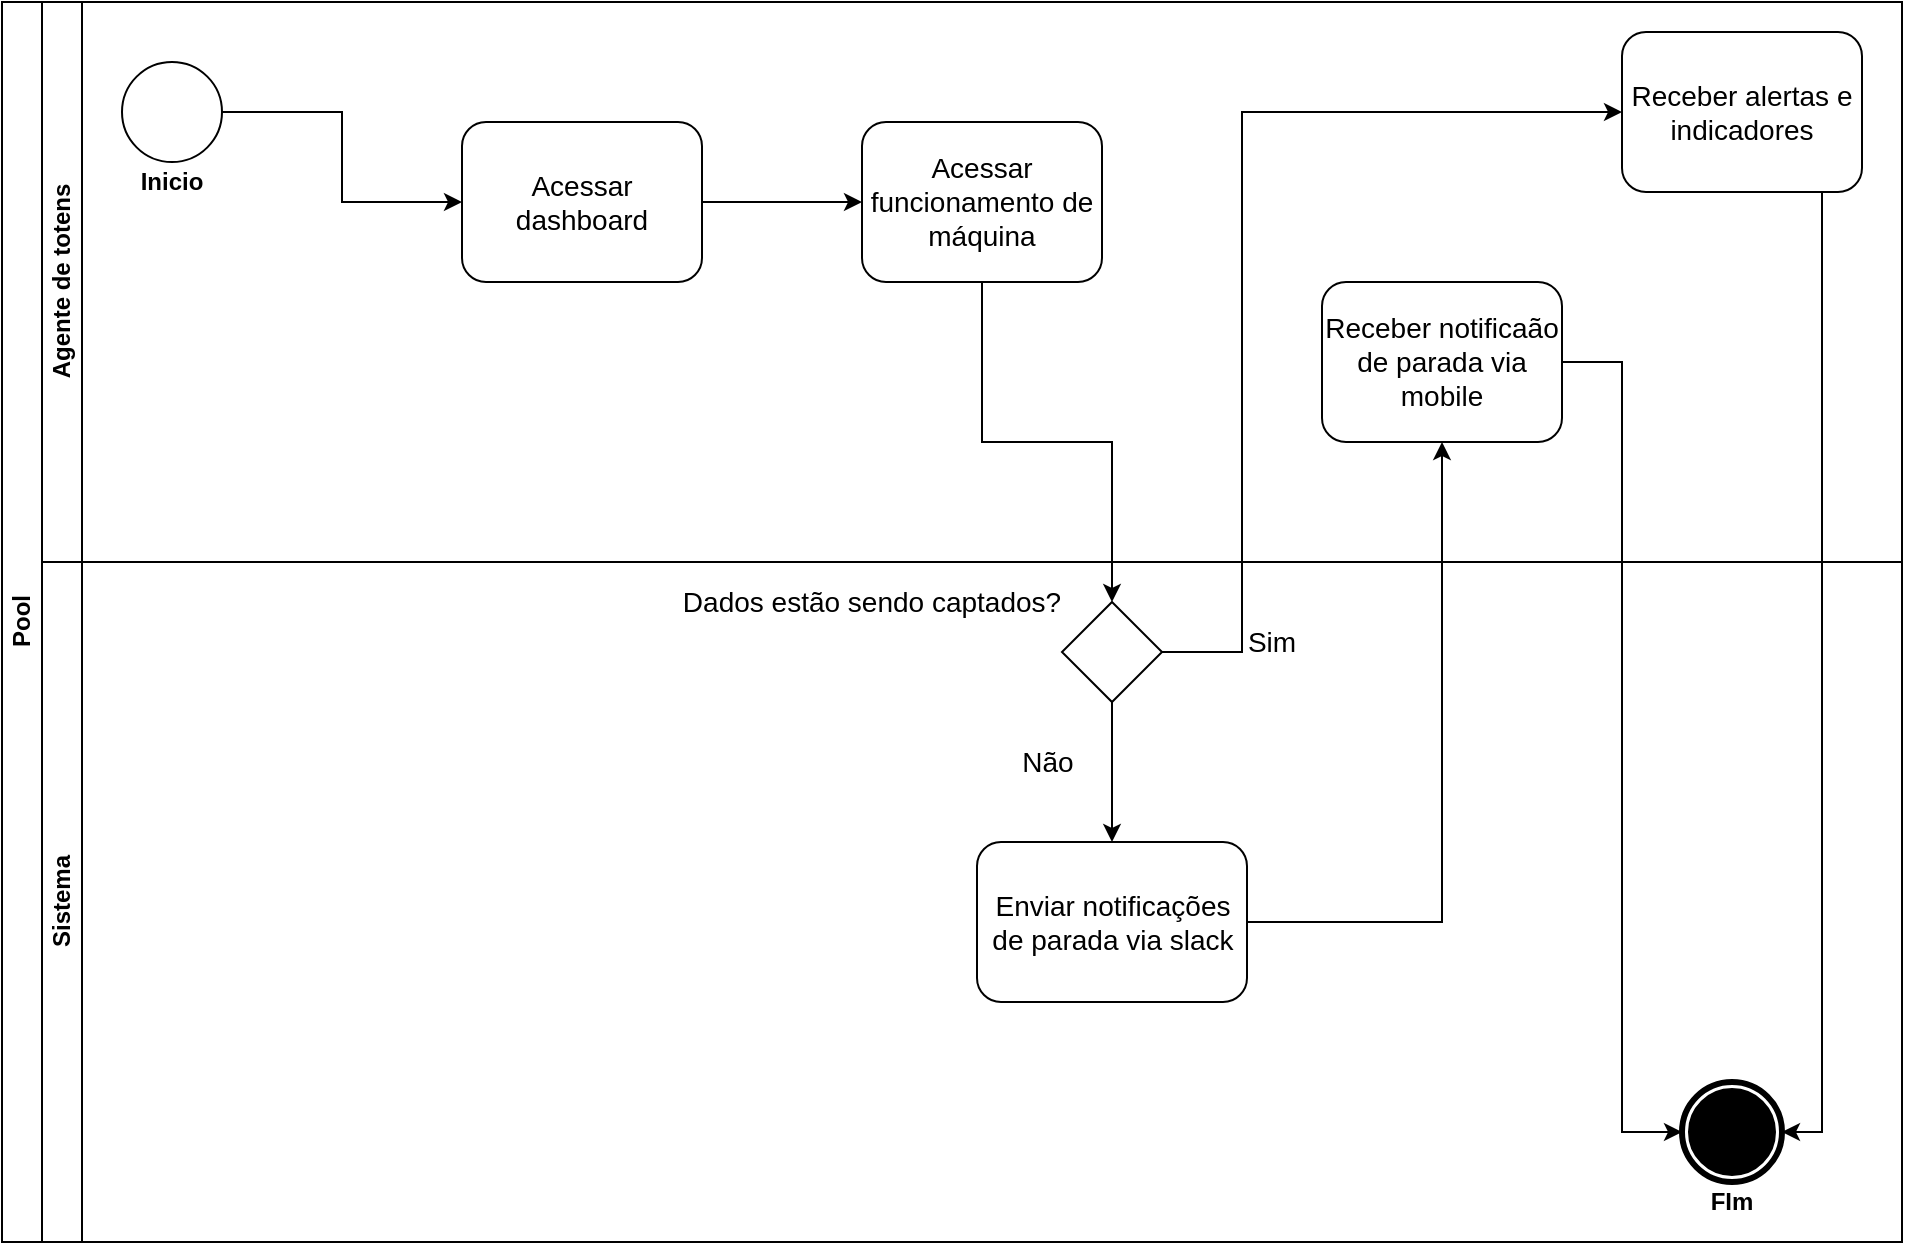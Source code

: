 <mxfile version="14.5.1" type="device"><diagram id="3g3Y1zhgZNP9HLpKBH8-" name="Página-1"><mxGraphModel dx="2387" dy="1875" grid="1" gridSize="10" guides="1" tooltips="1" connect="1" arrows="1" fold="1" page="1" pageScale="1" pageWidth="827" pageHeight="1169" math="0" shadow="0"><root><mxCell id="0"/><mxCell id="1" parent="0"/><mxCell id="ryFYhsFhsOyPdPNTVW1o-1" value="Pool" style="swimlane;html=1;childLayout=stackLayout;resizeParent=1;resizeParentMax=0;horizontal=0;startSize=20;horizontalStack=0;" parent="1" vertex="1"><mxGeometry x="-530" y="-980" width="950" height="620" as="geometry"/></mxCell><mxCell id="ryFYhsFhsOyPdPNTVW1o-2" value="Agente de totens" style="swimlane;html=1;startSize=20;horizontal=0;" parent="ryFYhsFhsOyPdPNTVW1o-1" vertex="1"><mxGeometry x="20" width="930" height="280" as="geometry"/></mxCell><mxCell id="ryFYhsFhsOyPdPNTVW1o-8" style="edgeStyle=orthogonalEdgeStyle;rounded=0;orthogonalLoop=1;jettySize=auto;html=1;entryX=0;entryY=0.5;entryDx=0;entryDy=0;" parent="ryFYhsFhsOyPdPNTVW1o-2" source="ryFYhsFhsOyPdPNTVW1o-5" target="ryFYhsFhsOyPdPNTVW1o-19" edge="1"><mxGeometry relative="1" as="geometry"><mxPoint x="160" y="55.0" as="targetPoint"/></mxGeometry></mxCell><mxCell id="ryFYhsFhsOyPdPNTVW1o-5" value="" style="shape=mxgraph.bpmn.shape;html=1;verticalLabelPosition=bottom;labelBackgroundColor=#ffffff;verticalAlign=top;align=center;perimeter=ellipsePerimeter;outlineConnect=0;outline=standard;symbol=general;" parent="ryFYhsFhsOyPdPNTVW1o-2" vertex="1"><mxGeometry x="40" y="30" width="50" height="50" as="geometry"/></mxCell><mxCell id="ryFYhsFhsOyPdPNTVW1o-27" style="edgeStyle=orthogonalEdgeStyle;rounded=0;orthogonalLoop=1;jettySize=auto;html=1;entryX=0;entryY=0.5;entryDx=0;entryDy=0;" parent="ryFYhsFhsOyPdPNTVW1o-2" source="ryFYhsFhsOyPdPNTVW1o-19" target="ryFYhsFhsOyPdPNTVW1o-26" edge="1"><mxGeometry relative="1" as="geometry"/></mxCell><mxCell id="ryFYhsFhsOyPdPNTVW1o-19" value="&lt;font style=&quot;font-size: 14px&quot;&gt;Acessar dashboard&lt;/font&gt;" style="shape=ext;rounded=1;html=1;whiteSpace=wrap;" parent="ryFYhsFhsOyPdPNTVW1o-2" vertex="1"><mxGeometry x="210" y="60" width="120" height="80" as="geometry"/></mxCell><mxCell id="ryFYhsFhsOyPdPNTVW1o-26" value="&lt;font style=&quot;font-size: 14px&quot;&gt;Acessar funcionamento de máquina&lt;/font&gt;" style="shape=ext;rounded=1;html=1;whiteSpace=wrap;" parent="ryFYhsFhsOyPdPNTVW1o-2" vertex="1"><mxGeometry x="410" y="60" width="120" height="80" as="geometry"/></mxCell><mxCell id="ryFYhsFhsOyPdPNTVW1o-28" value="&lt;font style=&quot;font-size: 14px&quot;&gt;Receber alertas e indicadores&lt;/font&gt;" style="shape=ext;rounded=1;html=1;whiteSpace=wrap;" parent="ryFYhsFhsOyPdPNTVW1o-2" vertex="1"><mxGeometry x="790" y="15" width="120" height="80" as="geometry"/></mxCell><mxCell id="MoggW2CQZkRVQve7Pdse-1" value="&lt;font style=&quot;font-size: 14px&quot;&gt;Receber notificaão de parada via mobile&lt;/font&gt;" style="shape=ext;rounded=1;html=1;whiteSpace=wrap;" vertex="1" parent="ryFYhsFhsOyPdPNTVW1o-2"><mxGeometry x="640" y="140" width="120" height="80" as="geometry"/></mxCell><mxCell id="MoggW2CQZkRVQve7Pdse-4" value="&lt;b&gt;Inicio&lt;/b&gt;" style="text;html=1;strokeColor=none;fillColor=none;align=center;verticalAlign=middle;whiteSpace=wrap;rounded=0;" vertex="1" parent="ryFYhsFhsOyPdPNTVW1o-2"><mxGeometry x="45" y="80" width="40" height="20" as="geometry"/></mxCell><mxCell id="ryFYhsFhsOyPdPNTVW1o-31" style="edgeStyle=orthogonalEdgeStyle;rounded=0;orthogonalLoop=1;jettySize=auto;html=1;entryX=0.5;entryY=0;entryDx=0;entryDy=0;" parent="ryFYhsFhsOyPdPNTVW1o-1" source="ryFYhsFhsOyPdPNTVW1o-26" target="ryFYhsFhsOyPdPNTVW1o-30" edge="1"><mxGeometry relative="1" as="geometry"/></mxCell><mxCell id="ryFYhsFhsOyPdPNTVW1o-38" style="edgeStyle=orthogonalEdgeStyle;rounded=0;orthogonalLoop=1;jettySize=auto;html=1;entryX=0;entryY=0.5;entryDx=0;entryDy=0;" parent="ryFYhsFhsOyPdPNTVW1o-1" source="ryFYhsFhsOyPdPNTVW1o-30" target="ryFYhsFhsOyPdPNTVW1o-28" edge="1"><mxGeometry relative="1" as="geometry"><Array as="points"><mxPoint x="620" y="325"/><mxPoint x="620" y="55"/></Array></mxGeometry></mxCell><mxCell id="ryFYhsFhsOyPdPNTVW1o-45" style="edgeStyle=orthogonalEdgeStyle;rounded=0;orthogonalLoop=1;jettySize=auto;html=1;" parent="ryFYhsFhsOyPdPNTVW1o-1" source="ryFYhsFhsOyPdPNTVW1o-28" target="ryFYhsFhsOyPdPNTVW1o-6" edge="1"><mxGeometry relative="1" as="geometry"><Array as="points"><mxPoint x="910" y="565"/></Array></mxGeometry></mxCell><mxCell id="ryFYhsFhsOyPdPNTVW1o-3" value="Sistema" style="swimlane;html=1;startSize=20;horizontal=0;" parent="ryFYhsFhsOyPdPNTVW1o-1" vertex="1"><mxGeometry x="20" y="280" width="930" height="340" as="geometry"/></mxCell><mxCell id="ryFYhsFhsOyPdPNTVW1o-6" value="" style="shape=mxgraph.bpmn.shape;html=1;verticalLabelPosition=bottom;labelBackgroundColor=#ffffff;verticalAlign=top;align=center;perimeter=ellipsePerimeter;outlineConnect=0;outline=end;symbol=terminate;" parent="ryFYhsFhsOyPdPNTVW1o-3" vertex="1"><mxGeometry x="820" y="260" width="50" height="50" as="geometry"/></mxCell><mxCell id="ryFYhsFhsOyPdPNTVW1o-41" style="edgeStyle=orthogonalEdgeStyle;rounded=0;orthogonalLoop=1;jettySize=auto;html=1;" parent="ryFYhsFhsOyPdPNTVW1o-3" source="ryFYhsFhsOyPdPNTVW1o-30" target="ryFYhsFhsOyPdPNTVW1o-40" edge="1"><mxGeometry relative="1" as="geometry"/></mxCell><mxCell id="ryFYhsFhsOyPdPNTVW1o-30" value="" style="rhombus;whiteSpace=wrap;html=1;" parent="ryFYhsFhsOyPdPNTVW1o-3" vertex="1"><mxGeometry x="510" y="20" width="50" height="50" as="geometry"/></mxCell><mxCell id="ryFYhsFhsOyPdPNTVW1o-32" value="&lt;span style=&quot;font-size: 14px&quot;&gt;Dados estão sendo captados?&lt;/span&gt;" style="text;html=1;strokeColor=none;fillColor=none;align=center;verticalAlign=middle;whiteSpace=wrap;rounded=0;" parent="ryFYhsFhsOyPdPNTVW1o-3" vertex="1"><mxGeometry x="310" y="10" width="210" height="20" as="geometry"/></mxCell><mxCell id="ryFYhsFhsOyPdPNTVW1o-39" value="&lt;font style=&quot;font-size: 14px&quot;&gt;Sim&lt;/font&gt;" style="text;html=1;strokeColor=none;fillColor=none;align=center;verticalAlign=middle;whiteSpace=wrap;rounded=0;" parent="ryFYhsFhsOyPdPNTVW1o-3" vertex="1"><mxGeometry x="580" y="30" width="70" height="20" as="geometry"/></mxCell><mxCell id="ryFYhsFhsOyPdPNTVW1o-40" value="&lt;font style=&quot;font-size: 14px&quot;&gt;Enviar notificações de parada via slack&lt;/font&gt;" style="shape=ext;rounded=1;html=1;whiteSpace=wrap;" parent="ryFYhsFhsOyPdPNTVW1o-3" vertex="1"><mxGeometry x="467.5" y="140" width="135" height="80" as="geometry"/></mxCell><mxCell id="ryFYhsFhsOyPdPNTVW1o-42" value="&lt;font style=&quot;font-size: 14px&quot;&gt;Não&lt;/font&gt;" style="text;html=1;strokeColor=none;fillColor=none;align=center;verticalAlign=middle;whiteSpace=wrap;rounded=0;" parent="ryFYhsFhsOyPdPNTVW1o-3" vertex="1"><mxGeometry x="467.5" y="90" width="70" height="20" as="geometry"/></mxCell><mxCell id="MoggW2CQZkRVQve7Pdse-5" value="&lt;b&gt;FIm&lt;/b&gt;" style="text;html=1;strokeColor=none;fillColor=none;align=center;verticalAlign=middle;whiteSpace=wrap;rounded=0;" vertex="1" parent="ryFYhsFhsOyPdPNTVW1o-3"><mxGeometry x="825" y="310" width="40" height="20" as="geometry"/></mxCell><mxCell id="MoggW2CQZkRVQve7Pdse-2" style="edgeStyle=orthogonalEdgeStyle;rounded=0;orthogonalLoop=1;jettySize=auto;html=1;entryX=0.5;entryY=1;entryDx=0;entryDy=0;" edge="1" parent="ryFYhsFhsOyPdPNTVW1o-1" source="ryFYhsFhsOyPdPNTVW1o-40" target="MoggW2CQZkRVQve7Pdse-1"><mxGeometry relative="1" as="geometry"/></mxCell><mxCell id="MoggW2CQZkRVQve7Pdse-3" style="edgeStyle=orthogonalEdgeStyle;rounded=0;orthogonalLoop=1;jettySize=auto;html=1;entryX=0;entryY=0.5;entryDx=0;entryDy=0;" edge="1" parent="ryFYhsFhsOyPdPNTVW1o-1" source="MoggW2CQZkRVQve7Pdse-1" target="ryFYhsFhsOyPdPNTVW1o-6"><mxGeometry relative="1" as="geometry"/></mxCell></root></mxGraphModel></diagram></mxfile>